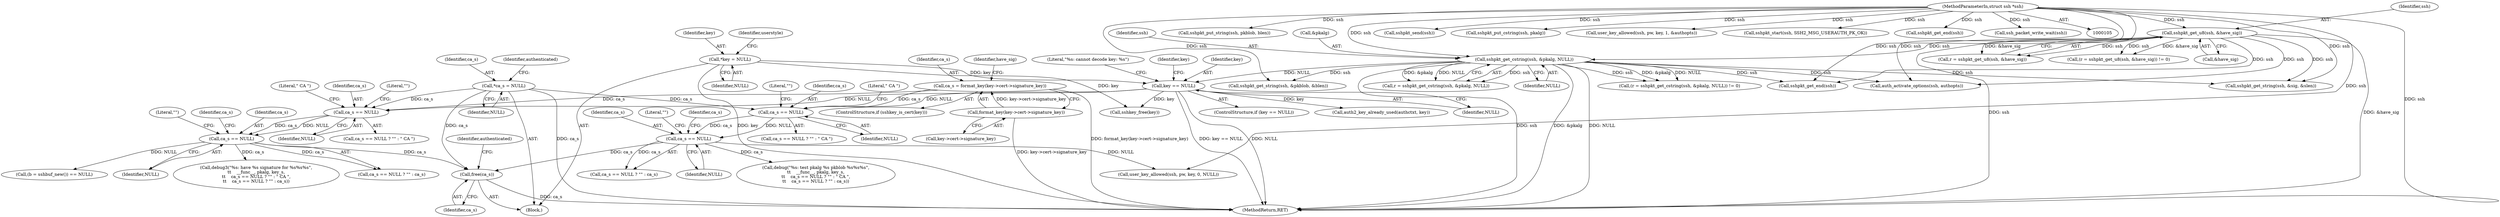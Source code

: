 digraph "1_src_779974d35b4859c07bc3cb8a12c74b43b0a7d1e0_1@API" {
"1000665" [label="(Call,free(ca_s))"];
"1000135" [label="(Call,*ca_s = NULL)"];
"1000330" [label="(Call,ca_s == NULL)"];
"1000324" [label="(Call,ca_s == NULL)"];
"1000307" [label="(Call,ca_s = format_key(key->cert->signature_key))"];
"1000309" [label="(Call,format_key(key->cert->signature_key))"];
"1000231" [label="(Call,key == NULL)"];
"1000122" [label="(Call,*key = NULL)"];
"1000178" [label="(Call,sshpkt_get_cstring(ssh, &pkalg, NULL))"];
"1000169" [label="(Call,sshpkt_get_u8(ssh, &have_sig))"];
"1000106" [label="(MethodParameterIn,struct ssh *ssh)"];
"1000555" [label="(Call,ca_s == NULL)"];
"1000549" [label="(Call,ca_s == NULL)"];
"1000275" [label="(Call,auth2_key_already_used(authctxt, key))"];
"1000123" [label="(Identifier,key)"];
"1000167" [label="(Call,r = sshpkt_get_u8(ssh, &have_sig))"];
"1000554" [label="(Call,ca_s == NULL ? \"\" : ca_s)"];
"1000310" [label="(Call,key->cert->signature_key)"];
"1000574" [label="(Call,user_key_allowed(ssh, pw, key, 0, NULL))"];
"1000551" [label="(Identifier,NULL)"];
"1000179" [label="(Identifier,ssh)"];
"1000243" [label="(Identifier,key)"];
"1000169" [label="(Call,sshpkt_get_u8(ssh, &have_sig))"];
"1000233" [label="(Identifier,NULL)"];
"1000137" [label="(Identifier,NULL)"];
"1000309" [label="(Call,format_key(key->cert->signature_key))"];
"1000564" [label="(Call,sshpkt_get_end(ssh))"];
"1000602" [label="(Call,sshpkt_put_string(ssh, pkblob, blen))"];
"1000611" [label="(Call,sshpkt_send(ssh))"];
"1000308" [label="(Identifier,ca_s)"];
"1000332" [label="(Identifier,NULL)"];
"1000175" [label="(Call,(r = sshpkt_get_cstring(ssh, &pkalg, NULL)) != 0)"];
"1000307" [label="(Call,ca_s = format_key(key->cert->signature_key))"];
"1000669" [label="(MethodReturn,RET)"];
"1000106" [label="(MethodParameterIn,struct ssh *ssh)"];
"1000325" [label="(Identifier,ca_s)"];
"1000326" [label="(Identifier,NULL)"];
"1000324" [label="(Call,ca_s == NULL)"];
"1000340" [label="(Call,sshpkt_get_string(ssh, &sig, &slen))"];
"1000171" [label="(Call,&have_sig)"];
"1000136" [label="(Identifier,ca_s)"];
"1000318" [label="(Call,debug3(\"%s: have %s signature for %s%s%s\",\n\t\t    __func__, pkalg, key_s,\n\t\t    ca_s == NULL ? \"\" : \" CA \",\n\t\t    ca_s == NULL ? \"\" : ca_s))"];
"1000231" [label="(Call,key == NULL)"];
"1000594" [label="(Call,sshpkt_put_cstring(ssh, pkalg))"];
"1000552" [label="(Literal,\"\")"];
"1000176" [label="(Call,r = sshpkt_get_cstring(ssh, &pkalg, NULL))"];
"1000559" [label="(Identifier,ca_s)"];
"1000333" [label="(Literal,\"\")"];
"1000166" [label="(Call,(r = sshpkt_get_u8(ssh, &have_sig)) != 0)"];
"1000329" [label="(Call,ca_s == NULL ? \"\" : ca_s)"];
"1000128" [label="(Identifier,userstyle)"];
"1000637" [label="(Call,auth_activate_options(ssh, authopts))"];
"1000549" [label="(Call,ca_s == NULL)"];
"1000135" [label="(Call,*ca_s = NULL)"];
"1000665" [label="(Call,free(ca_s))"];
"1000327" [label="(Literal,\"\")"];
"1000187" [label="(Call,sshpkt_get_string(ssh, &pkblob, &blen))"];
"1000666" [label="(Identifier,ca_s)"];
"1000359" [label="(Call,(b = sshbuf_new()) == NULL)"];
"1000498" [label="(Call,user_key_allowed(ssh, pw, key, 1, &authopts))"];
"1000230" [label="(ControlStructure,if (key == NULL))"];
"1000330" [label="(Call,ca_s == NULL)"];
"1000543" [label="(Call,debug(\"%s: test pkalg %s pkblob %s%s%s\",\n\t\t    __func__, pkalg, key_s,\n\t\t    ca_s == NULL ? \"\" : \" CA \",\n\t\t    ca_s == NULL ? \"\" : ca_s))"];
"1000557" [label="(Identifier,NULL)"];
"1000304" [label="(ControlStructure,if (sshkey_is_cert(key)))"];
"1000122" [label="(Call,*key = NULL)"];
"1000668" [label="(Identifier,authenticated)"];
"1000316" [label="(Identifier,have_sig)"];
"1000328" [label="(Literal,\" CA \")"];
"1000147" [label="(Identifier,authenticated)"];
"1000170" [label="(Identifier,ssh)"];
"1000334" [label="(Identifier,ca_s)"];
"1000556" [label="(Identifier,ca_s)"];
"1000586" [label="(Call,sshpkt_start(ssh, SSH2_MSG_USERAUTH_PK_OK))"];
"1000550" [label="(Identifier,ca_s)"];
"1000180" [label="(Call,&pkalg)"];
"1000553" [label="(Literal,\" CA \")"];
"1000178" [label="(Call,sshpkt_get_cstring(ssh, &pkalg, NULL))"];
"1000331" [label="(Identifier,ca_s)"];
"1000350" [label="(Call,sshpkt_get_end(ssh))"];
"1000655" [label="(Call,sshkey_free(key))"];
"1000236" [label="(Literal,\"%s: cannot decode key: %s\")"];
"1000107" [label="(Block,)"];
"1000555" [label="(Call,ca_s == NULL)"];
"1000617" [label="(Call,ssh_packet_write_wait(ssh))"];
"1000558" [label="(Literal,\"\")"];
"1000232" [label="(Identifier,key)"];
"1000182" [label="(Identifier,NULL)"];
"1000548" [label="(Call,ca_s == NULL ? \"\" : \" CA \")"];
"1000323" [label="(Call,ca_s == NULL ? \"\" : \" CA \")"];
"1000124" [label="(Identifier,NULL)"];
"1000665" -> "1000107"  [label="AST: "];
"1000665" -> "1000666"  [label="CFG: "];
"1000666" -> "1000665"  [label="AST: "];
"1000668" -> "1000665"  [label="CFG: "];
"1000665" -> "1000669"  [label="DDG: ca_s"];
"1000135" -> "1000665"  [label="DDG: ca_s"];
"1000330" -> "1000665"  [label="DDG: ca_s"];
"1000555" -> "1000665"  [label="DDG: ca_s"];
"1000135" -> "1000107"  [label="AST: "];
"1000135" -> "1000137"  [label="CFG: "];
"1000136" -> "1000135"  [label="AST: "];
"1000137" -> "1000135"  [label="AST: "];
"1000147" -> "1000135"  [label="CFG: "];
"1000135" -> "1000669"  [label="DDG: ca_s"];
"1000135" -> "1000324"  [label="DDG: ca_s"];
"1000135" -> "1000549"  [label="DDG: ca_s"];
"1000330" -> "1000329"  [label="AST: "];
"1000330" -> "1000332"  [label="CFG: "];
"1000331" -> "1000330"  [label="AST: "];
"1000332" -> "1000330"  [label="AST: "];
"1000333" -> "1000330"  [label="CFG: "];
"1000334" -> "1000330"  [label="CFG: "];
"1000330" -> "1000318"  [label="DDG: ca_s"];
"1000324" -> "1000330"  [label="DDG: ca_s"];
"1000324" -> "1000330"  [label="DDG: NULL"];
"1000330" -> "1000329"  [label="DDG: ca_s"];
"1000330" -> "1000359"  [label="DDG: NULL"];
"1000324" -> "1000323"  [label="AST: "];
"1000324" -> "1000326"  [label="CFG: "];
"1000325" -> "1000324"  [label="AST: "];
"1000326" -> "1000324"  [label="AST: "];
"1000327" -> "1000324"  [label="CFG: "];
"1000328" -> "1000324"  [label="CFG: "];
"1000307" -> "1000324"  [label="DDG: ca_s"];
"1000231" -> "1000324"  [label="DDG: NULL"];
"1000307" -> "1000304"  [label="AST: "];
"1000307" -> "1000309"  [label="CFG: "];
"1000308" -> "1000307"  [label="AST: "];
"1000309" -> "1000307"  [label="AST: "];
"1000316" -> "1000307"  [label="CFG: "];
"1000307" -> "1000669"  [label="DDG: format_key(key->cert->signature_key)"];
"1000309" -> "1000307"  [label="DDG: key->cert->signature_key"];
"1000307" -> "1000549"  [label="DDG: ca_s"];
"1000309" -> "1000310"  [label="CFG: "];
"1000310" -> "1000309"  [label="AST: "];
"1000309" -> "1000669"  [label="DDG: key->cert->signature_key"];
"1000231" -> "1000230"  [label="AST: "];
"1000231" -> "1000233"  [label="CFG: "];
"1000232" -> "1000231"  [label="AST: "];
"1000233" -> "1000231"  [label="AST: "];
"1000236" -> "1000231"  [label="CFG: "];
"1000243" -> "1000231"  [label="CFG: "];
"1000231" -> "1000669"  [label="DDG: NULL"];
"1000231" -> "1000669"  [label="DDG: key == NULL"];
"1000122" -> "1000231"  [label="DDG: key"];
"1000178" -> "1000231"  [label="DDG: NULL"];
"1000231" -> "1000275"  [label="DDG: key"];
"1000231" -> "1000549"  [label="DDG: NULL"];
"1000231" -> "1000655"  [label="DDG: key"];
"1000122" -> "1000107"  [label="AST: "];
"1000122" -> "1000124"  [label="CFG: "];
"1000123" -> "1000122"  [label="AST: "];
"1000124" -> "1000122"  [label="AST: "];
"1000128" -> "1000122"  [label="CFG: "];
"1000122" -> "1000669"  [label="DDG: key"];
"1000122" -> "1000655"  [label="DDG: key"];
"1000178" -> "1000176"  [label="AST: "];
"1000178" -> "1000182"  [label="CFG: "];
"1000179" -> "1000178"  [label="AST: "];
"1000180" -> "1000178"  [label="AST: "];
"1000182" -> "1000178"  [label="AST: "];
"1000176" -> "1000178"  [label="CFG: "];
"1000178" -> "1000669"  [label="DDG: NULL"];
"1000178" -> "1000669"  [label="DDG: ssh"];
"1000178" -> "1000669"  [label="DDG: &pkalg"];
"1000178" -> "1000175"  [label="DDG: ssh"];
"1000178" -> "1000175"  [label="DDG: &pkalg"];
"1000178" -> "1000175"  [label="DDG: NULL"];
"1000178" -> "1000176"  [label="DDG: ssh"];
"1000178" -> "1000176"  [label="DDG: &pkalg"];
"1000178" -> "1000176"  [label="DDG: NULL"];
"1000169" -> "1000178"  [label="DDG: ssh"];
"1000106" -> "1000178"  [label="DDG: ssh"];
"1000178" -> "1000187"  [label="DDG: ssh"];
"1000178" -> "1000340"  [label="DDG: ssh"];
"1000178" -> "1000564"  [label="DDG: ssh"];
"1000178" -> "1000637"  [label="DDG: ssh"];
"1000169" -> "1000167"  [label="AST: "];
"1000169" -> "1000171"  [label="CFG: "];
"1000170" -> "1000169"  [label="AST: "];
"1000171" -> "1000169"  [label="AST: "];
"1000167" -> "1000169"  [label="CFG: "];
"1000169" -> "1000669"  [label="DDG: &have_sig"];
"1000169" -> "1000669"  [label="DDG: ssh"];
"1000169" -> "1000166"  [label="DDG: ssh"];
"1000169" -> "1000166"  [label="DDG: &have_sig"];
"1000169" -> "1000167"  [label="DDG: ssh"];
"1000169" -> "1000167"  [label="DDG: &have_sig"];
"1000106" -> "1000169"  [label="DDG: ssh"];
"1000169" -> "1000340"  [label="DDG: ssh"];
"1000169" -> "1000564"  [label="DDG: ssh"];
"1000169" -> "1000637"  [label="DDG: ssh"];
"1000106" -> "1000105"  [label="AST: "];
"1000106" -> "1000669"  [label="DDG: ssh"];
"1000106" -> "1000187"  [label="DDG: ssh"];
"1000106" -> "1000340"  [label="DDG: ssh"];
"1000106" -> "1000350"  [label="DDG: ssh"];
"1000106" -> "1000498"  [label="DDG: ssh"];
"1000106" -> "1000564"  [label="DDG: ssh"];
"1000106" -> "1000574"  [label="DDG: ssh"];
"1000106" -> "1000586"  [label="DDG: ssh"];
"1000106" -> "1000594"  [label="DDG: ssh"];
"1000106" -> "1000602"  [label="DDG: ssh"];
"1000106" -> "1000611"  [label="DDG: ssh"];
"1000106" -> "1000617"  [label="DDG: ssh"];
"1000106" -> "1000637"  [label="DDG: ssh"];
"1000555" -> "1000554"  [label="AST: "];
"1000555" -> "1000557"  [label="CFG: "];
"1000556" -> "1000555"  [label="AST: "];
"1000557" -> "1000555"  [label="AST: "];
"1000558" -> "1000555"  [label="CFG: "];
"1000559" -> "1000555"  [label="CFG: "];
"1000555" -> "1000543"  [label="DDG: ca_s"];
"1000549" -> "1000555"  [label="DDG: ca_s"];
"1000549" -> "1000555"  [label="DDG: NULL"];
"1000555" -> "1000554"  [label="DDG: ca_s"];
"1000555" -> "1000574"  [label="DDG: NULL"];
"1000549" -> "1000548"  [label="AST: "];
"1000549" -> "1000551"  [label="CFG: "];
"1000550" -> "1000549"  [label="AST: "];
"1000551" -> "1000549"  [label="AST: "];
"1000552" -> "1000549"  [label="CFG: "];
"1000553" -> "1000549"  [label="CFG: "];
}
